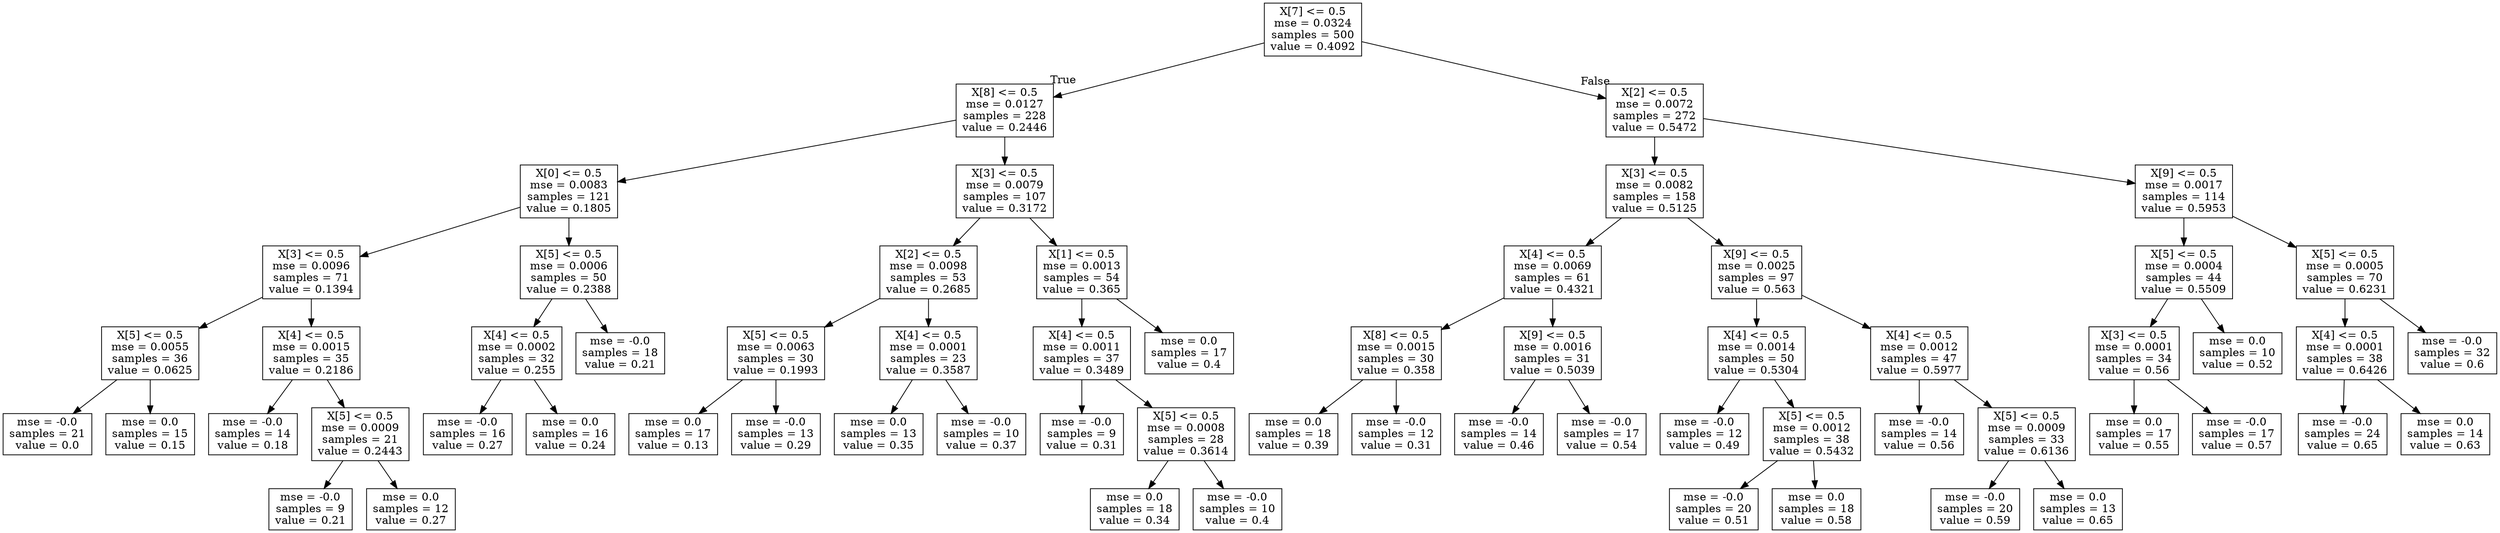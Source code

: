 digraph Tree {
node [shape=box] ;
0 [label="X[7] <= 0.5\nmse = 0.0324\nsamples = 500\nvalue = 0.4092"] ;
1 [label="X[8] <= 0.5\nmse = 0.0127\nsamples = 228\nvalue = 0.2446"] ;
0 -> 1 [labeldistance=2.5, labelangle=45, headlabel="True"] ;
2 [label="X[0] <= 0.5\nmse = 0.0083\nsamples = 121\nvalue = 0.1805"] ;
1 -> 2 ;
3 [label="X[3] <= 0.5\nmse = 0.0096\nsamples = 71\nvalue = 0.1394"] ;
2 -> 3 ;
4 [label="X[5] <= 0.5\nmse = 0.0055\nsamples = 36\nvalue = 0.0625"] ;
3 -> 4 ;
5 [label="mse = -0.0\nsamples = 21\nvalue = 0.0"] ;
4 -> 5 ;
6 [label="mse = 0.0\nsamples = 15\nvalue = 0.15"] ;
4 -> 6 ;
7 [label="X[4] <= 0.5\nmse = 0.0015\nsamples = 35\nvalue = 0.2186"] ;
3 -> 7 ;
8 [label="mse = -0.0\nsamples = 14\nvalue = 0.18"] ;
7 -> 8 ;
9 [label="X[5] <= 0.5\nmse = 0.0009\nsamples = 21\nvalue = 0.2443"] ;
7 -> 9 ;
10 [label="mse = -0.0\nsamples = 9\nvalue = 0.21"] ;
9 -> 10 ;
11 [label="mse = 0.0\nsamples = 12\nvalue = 0.27"] ;
9 -> 11 ;
12 [label="X[5] <= 0.5\nmse = 0.0006\nsamples = 50\nvalue = 0.2388"] ;
2 -> 12 ;
13 [label="X[4] <= 0.5\nmse = 0.0002\nsamples = 32\nvalue = 0.255"] ;
12 -> 13 ;
14 [label="mse = -0.0\nsamples = 16\nvalue = 0.27"] ;
13 -> 14 ;
15 [label="mse = 0.0\nsamples = 16\nvalue = 0.24"] ;
13 -> 15 ;
16 [label="mse = -0.0\nsamples = 18\nvalue = 0.21"] ;
12 -> 16 ;
17 [label="X[3] <= 0.5\nmse = 0.0079\nsamples = 107\nvalue = 0.3172"] ;
1 -> 17 ;
18 [label="X[2] <= 0.5\nmse = 0.0098\nsamples = 53\nvalue = 0.2685"] ;
17 -> 18 ;
19 [label="X[5] <= 0.5\nmse = 0.0063\nsamples = 30\nvalue = 0.1993"] ;
18 -> 19 ;
20 [label="mse = 0.0\nsamples = 17\nvalue = 0.13"] ;
19 -> 20 ;
21 [label="mse = -0.0\nsamples = 13\nvalue = 0.29"] ;
19 -> 21 ;
22 [label="X[4] <= 0.5\nmse = 0.0001\nsamples = 23\nvalue = 0.3587"] ;
18 -> 22 ;
23 [label="mse = 0.0\nsamples = 13\nvalue = 0.35"] ;
22 -> 23 ;
24 [label="mse = -0.0\nsamples = 10\nvalue = 0.37"] ;
22 -> 24 ;
25 [label="X[1] <= 0.5\nmse = 0.0013\nsamples = 54\nvalue = 0.365"] ;
17 -> 25 ;
26 [label="X[4] <= 0.5\nmse = 0.0011\nsamples = 37\nvalue = 0.3489"] ;
25 -> 26 ;
27 [label="mse = -0.0\nsamples = 9\nvalue = 0.31"] ;
26 -> 27 ;
28 [label="X[5] <= 0.5\nmse = 0.0008\nsamples = 28\nvalue = 0.3614"] ;
26 -> 28 ;
29 [label="mse = 0.0\nsamples = 18\nvalue = 0.34"] ;
28 -> 29 ;
30 [label="mse = -0.0\nsamples = 10\nvalue = 0.4"] ;
28 -> 30 ;
31 [label="mse = 0.0\nsamples = 17\nvalue = 0.4"] ;
25 -> 31 ;
32 [label="X[2] <= 0.5\nmse = 0.0072\nsamples = 272\nvalue = 0.5472"] ;
0 -> 32 [labeldistance=2.5, labelangle=-45, headlabel="False"] ;
33 [label="X[3] <= 0.5\nmse = 0.0082\nsamples = 158\nvalue = 0.5125"] ;
32 -> 33 ;
34 [label="X[4] <= 0.5\nmse = 0.0069\nsamples = 61\nvalue = 0.4321"] ;
33 -> 34 ;
35 [label="X[8] <= 0.5\nmse = 0.0015\nsamples = 30\nvalue = 0.358"] ;
34 -> 35 ;
36 [label="mse = 0.0\nsamples = 18\nvalue = 0.39"] ;
35 -> 36 ;
37 [label="mse = -0.0\nsamples = 12\nvalue = 0.31"] ;
35 -> 37 ;
38 [label="X[9] <= 0.5\nmse = 0.0016\nsamples = 31\nvalue = 0.5039"] ;
34 -> 38 ;
39 [label="mse = -0.0\nsamples = 14\nvalue = 0.46"] ;
38 -> 39 ;
40 [label="mse = -0.0\nsamples = 17\nvalue = 0.54"] ;
38 -> 40 ;
41 [label="X[9] <= 0.5\nmse = 0.0025\nsamples = 97\nvalue = 0.563"] ;
33 -> 41 ;
42 [label="X[4] <= 0.5\nmse = 0.0014\nsamples = 50\nvalue = 0.5304"] ;
41 -> 42 ;
43 [label="mse = -0.0\nsamples = 12\nvalue = 0.49"] ;
42 -> 43 ;
44 [label="X[5] <= 0.5\nmse = 0.0012\nsamples = 38\nvalue = 0.5432"] ;
42 -> 44 ;
45 [label="mse = -0.0\nsamples = 20\nvalue = 0.51"] ;
44 -> 45 ;
46 [label="mse = 0.0\nsamples = 18\nvalue = 0.58"] ;
44 -> 46 ;
47 [label="X[4] <= 0.5\nmse = 0.0012\nsamples = 47\nvalue = 0.5977"] ;
41 -> 47 ;
48 [label="mse = -0.0\nsamples = 14\nvalue = 0.56"] ;
47 -> 48 ;
49 [label="X[5] <= 0.5\nmse = 0.0009\nsamples = 33\nvalue = 0.6136"] ;
47 -> 49 ;
50 [label="mse = -0.0\nsamples = 20\nvalue = 0.59"] ;
49 -> 50 ;
51 [label="mse = 0.0\nsamples = 13\nvalue = 0.65"] ;
49 -> 51 ;
52 [label="X[9] <= 0.5\nmse = 0.0017\nsamples = 114\nvalue = 0.5953"] ;
32 -> 52 ;
53 [label="X[5] <= 0.5\nmse = 0.0004\nsamples = 44\nvalue = 0.5509"] ;
52 -> 53 ;
54 [label="X[3] <= 0.5\nmse = 0.0001\nsamples = 34\nvalue = 0.56"] ;
53 -> 54 ;
55 [label="mse = 0.0\nsamples = 17\nvalue = 0.55"] ;
54 -> 55 ;
56 [label="mse = -0.0\nsamples = 17\nvalue = 0.57"] ;
54 -> 56 ;
57 [label="mse = 0.0\nsamples = 10\nvalue = 0.52"] ;
53 -> 57 ;
58 [label="X[5] <= 0.5\nmse = 0.0005\nsamples = 70\nvalue = 0.6231"] ;
52 -> 58 ;
59 [label="X[4] <= 0.5\nmse = 0.0001\nsamples = 38\nvalue = 0.6426"] ;
58 -> 59 ;
60 [label="mse = -0.0\nsamples = 24\nvalue = 0.65"] ;
59 -> 60 ;
61 [label="mse = 0.0\nsamples = 14\nvalue = 0.63"] ;
59 -> 61 ;
62 [label="mse = -0.0\nsamples = 32\nvalue = 0.6"] ;
58 -> 62 ;
}